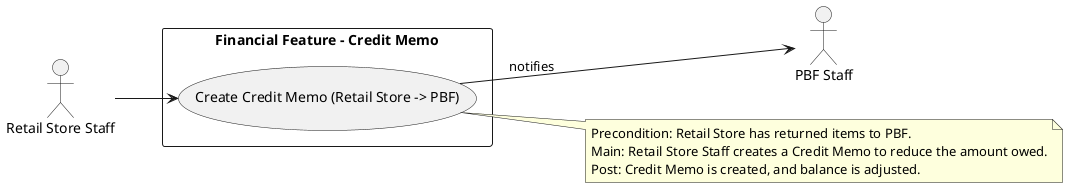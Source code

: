 @startuml
left to right direction

actor "Retail Store Staff" as RetailStore
actor "PBF Staff" as PBFStaff

rectangle "Financial Feature – Credit Memo" as System {
    usecase "Create Credit Memo (Retail Store -> PBF)" as UC_CreateCreditMemo
}

RetailStore --> UC_CreateCreditMemo
UC_CreateCreditMemo --> PBFStaff : «notifies»

note right of UC_CreateCreditMemo
    Precondition: Retail Store has returned items to PBF.
    Main: Retail Store Staff creates a Credit Memo to reduce the amount owed.
    Post: Credit Memo is created, and balance is adjusted.
end note

@enduml
